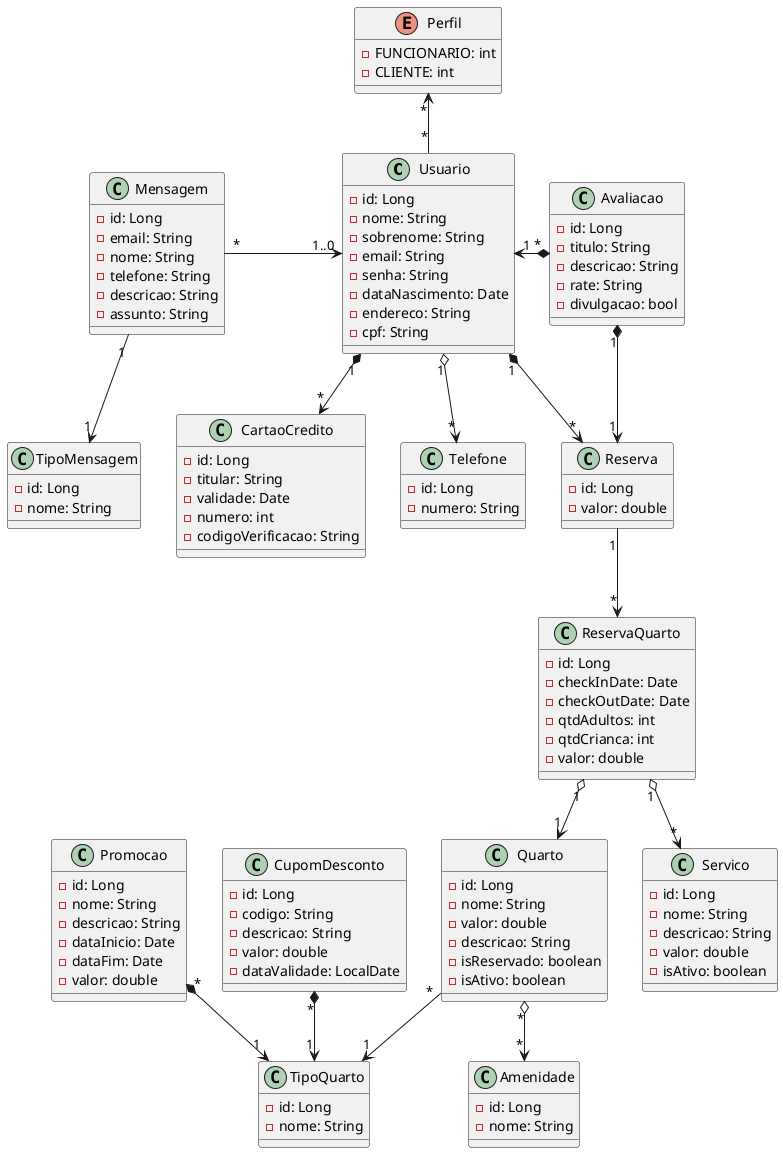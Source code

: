 @startuml OasisHotel

class Usuario {
    - id: Long
    - nome: String
    - sobrenome: String
    - email: String
    - senha: String
    - dataNascimento: Date
    - endereco: String
    - cpf: String
}

enum Perfil {
    - FUNCIONARIO: int
    - CLIENTE: int
}

class Telefone {
    - id: Long
    - numero: String
}

class Quarto {
    - id: Long
    - nome: String
    - valor: double
    - descricao: String
    - isReservado: boolean
    - isAtivo: boolean
}

class TipoQuarto {
    - id: Long
    - nome: String
}

class Amenidade {
    - id: Long
    - nome: String
}

class Promocao {
    - id: Long
    - nome: String
    - descricao: String
    - dataInicio: Date
    - dataFim: Date
    - valor: double
}

class ReservaQuarto {
    - id: Long
    - checkInDate: Date
    - checkOutDate: Date
    - qtdAdultos: int
    - qtdCrianca: int
    - valor: double
}

class Servico {
    - id: Long
    - nome: String
    - descricao: String
    - valor: double
    - isAtivo: boolean
}

class Reserva {
    - id: Long
    - valor: double
}

class CartaoCredito {
    - id: Long
    - titular: String
    - validade: Date
    - numero: int 
    - codigoVerificacao: String
}

class CupomDesconto {
    - id: Long
    - codigo: String
    - descricao: String
    - valor: double
    - dataValidade: LocalDate
}

class Avaliacao {
    - id: Long
    - titulo: String
    - descricao: String
    - rate: String
    - divulgacao: bool
}

class Mensagem {
    - id: Long
    - email: String
    - nome: String
    - telefone: String
    - descricao: String
    - assunto: String
}

class TipoMensagem {
    - id: Long
    - nome: String
}

Usuario "1" o--> "*" Telefone
Usuario "*" -up-> "*" Perfil
Usuario "1" *--> "*" CartaoCredito

Mensagem "*" -right-> "1..0" Usuario
Mensagem "1" --> "1" TipoMensagem

Avaliacao "*" *-left-> "1" Usuario
Avaliacao "1" *--> "1" Reserva

Usuario "1" *--> "*" Reserva

Reserva "1" --> "*" ReservaQuarto

ReservaQuarto "1" o--> "*" Servico
ReservaQuarto "1" o--> "1" Quarto

Quarto "*" o--> "*" Amenidade
Quarto "*" --> "1" TipoQuarto

Promocao "*" *--> "1" TipoQuarto

CupomDesconto "*" *--> "1" TipoQuarto


@enduml

